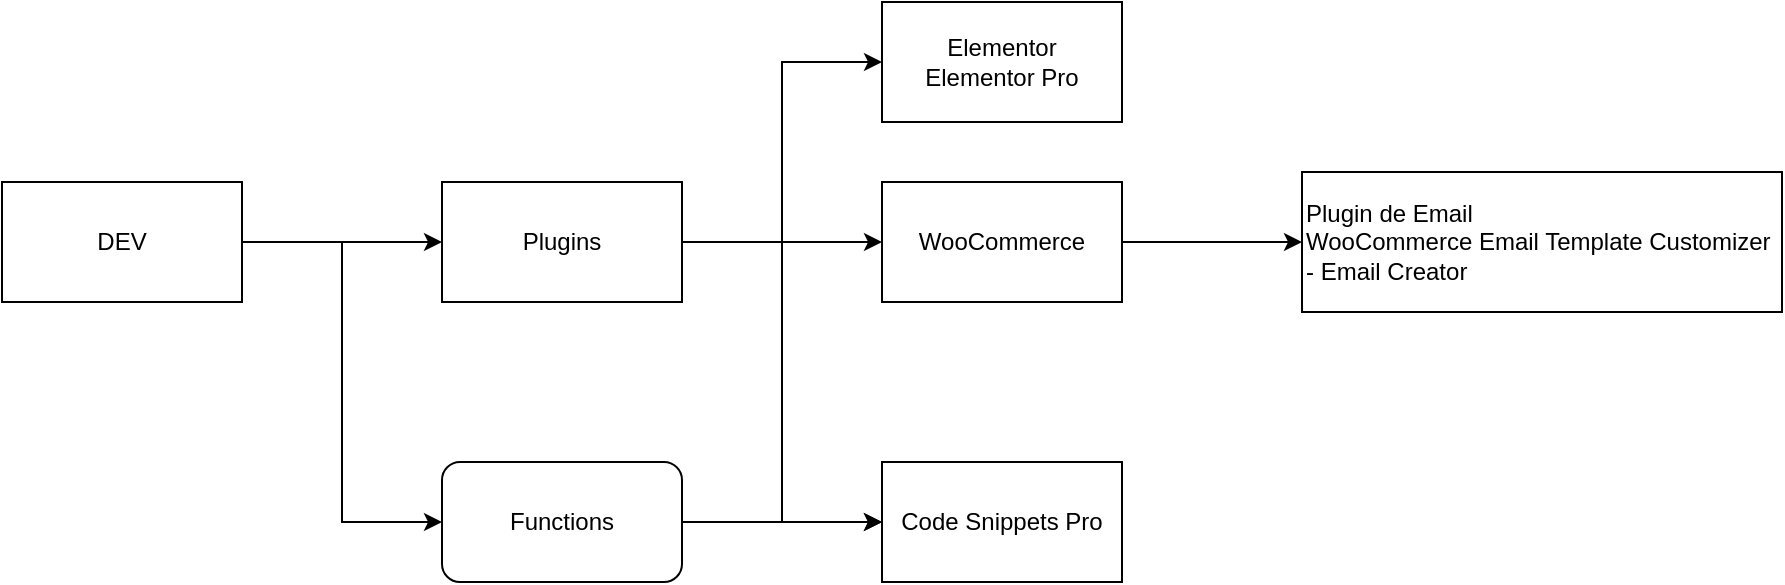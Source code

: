 <mxfile version="21.6.5" type="github">
  <diagram name="Página-1" id="N5fw12JVsui0v3JVY_Jb">
    <mxGraphModel dx="1050" dy="541" grid="1" gridSize="10" guides="1" tooltips="1" connect="1" arrows="1" fold="1" page="1" pageScale="1" pageWidth="827" pageHeight="1169" math="0" shadow="0">
      <root>
        <mxCell id="0" />
        <mxCell id="1" parent="0" />
        <mxCell id="pEoeI5_YXgo_mzEpEtSB-5" style="edgeStyle=orthogonalEdgeStyle;rounded=0;orthogonalLoop=1;jettySize=auto;html=1;entryX=0;entryY=0.5;entryDx=0;entryDy=0;" parent="1" source="pEoeI5_YXgo_mzEpEtSB-1" target="pEoeI5_YXgo_mzEpEtSB-3" edge="1">
          <mxGeometry relative="1" as="geometry" />
        </mxCell>
        <mxCell id="pEoeI5_YXgo_mzEpEtSB-14" style="edgeStyle=orthogonalEdgeStyle;rounded=0;orthogonalLoop=1;jettySize=auto;html=1;exitX=1;exitY=0.5;exitDx=0;exitDy=0;entryX=0;entryY=0.5;entryDx=0;entryDy=0;" parent="1" source="pEoeI5_YXgo_mzEpEtSB-1" target="pEoeI5_YXgo_mzEpEtSB-13" edge="1">
          <mxGeometry relative="1" as="geometry" />
        </mxCell>
        <mxCell id="pEoeI5_YXgo_mzEpEtSB-1" value="DEV" style="rounded=0;whiteSpace=wrap;html=1;" parent="1" vertex="1">
          <mxGeometry x="20" y="250" width="120" height="60" as="geometry" />
        </mxCell>
        <mxCell id="pEoeI5_YXgo_mzEpEtSB-6" style="edgeStyle=orthogonalEdgeStyle;rounded=0;orthogonalLoop=1;jettySize=auto;html=1;exitX=1;exitY=0.5;exitDx=0;exitDy=0;entryX=0;entryY=0.5;entryDx=0;entryDy=0;" parent="1" source="pEoeI5_YXgo_mzEpEtSB-9" target="pEoeI5_YXgo_mzEpEtSB-4" edge="1">
          <mxGeometry relative="1" as="geometry" />
        </mxCell>
        <mxCell id="pEoeI5_YXgo_mzEpEtSB-11" style="edgeStyle=orthogonalEdgeStyle;rounded=0;orthogonalLoop=1;jettySize=auto;html=1;entryX=0;entryY=0.5;entryDx=0;entryDy=0;" parent="1" source="pEoeI5_YXgo_mzEpEtSB-3" target="pEoeI5_YXgo_mzEpEtSB-7" edge="1">
          <mxGeometry relative="1" as="geometry" />
        </mxCell>
        <mxCell id="pEoeI5_YXgo_mzEpEtSB-12" style="edgeStyle=orthogonalEdgeStyle;rounded=0;orthogonalLoop=1;jettySize=auto;html=1;exitX=1;exitY=0.5;exitDx=0;exitDy=0;entryX=0;entryY=0.5;entryDx=0;entryDy=0;" parent="1" source="pEoeI5_YXgo_mzEpEtSB-3" target="pEoeI5_YXgo_mzEpEtSB-8" edge="1">
          <mxGeometry relative="1" as="geometry" />
        </mxCell>
        <mxCell id="pEoeI5_YXgo_mzEpEtSB-3" value="Plugins" style="rounded=0;whiteSpace=wrap;html=1;" parent="1" vertex="1">
          <mxGeometry x="240" y="250" width="120" height="60" as="geometry" />
        </mxCell>
        <mxCell id="pEoeI5_YXgo_mzEpEtSB-4" value="Plugin de Email&lt;br&gt;WooCommerce Email Template Customizer - Email Creator" style="rounded=0;whiteSpace=wrap;html=1;align=left;" parent="1" vertex="1">
          <mxGeometry x="670" y="245" width="240" height="70" as="geometry" />
        </mxCell>
        <mxCell id="pEoeI5_YXgo_mzEpEtSB-7" value="Elementor&lt;br&gt;&lt;div style=&quot;&quot;&gt;&lt;span style=&quot;background-color: initial;&quot;&gt;Elementor Pro&lt;/span&gt;&lt;/div&gt;" style="rounded=0;whiteSpace=wrap;html=1;align=center;" parent="1" vertex="1">
          <mxGeometry x="460" y="160" width="120" height="60" as="geometry" />
        </mxCell>
        <mxCell id="pEoeI5_YXgo_mzEpEtSB-8" value="Code Snippets Pro" style="rounded=0;whiteSpace=wrap;html=1;" parent="1" vertex="1">
          <mxGeometry x="460" y="390" width="120" height="60" as="geometry" />
        </mxCell>
        <mxCell id="pEoeI5_YXgo_mzEpEtSB-10" value="" style="edgeStyle=orthogonalEdgeStyle;rounded=0;orthogonalLoop=1;jettySize=auto;html=1;exitX=1;exitY=0.5;exitDx=0;exitDy=0;entryX=0;entryY=0.5;entryDx=0;entryDy=0;" parent="1" source="pEoeI5_YXgo_mzEpEtSB-3" target="pEoeI5_YXgo_mzEpEtSB-9" edge="1">
          <mxGeometry relative="1" as="geometry">
            <mxPoint x="360" y="280" as="sourcePoint" />
            <mxPoint x="670" y="280" as="targetPoint" />
          </mxGeometry>
        </mxCell>
        <mxCell id="pEoeI5_YXgo_mzEpEtSB-9" value="WooCommerce" style="rounded=0;whiteSpace=wrap;html=1;" parent="1" vertex="1">
          <mxGeometry x="460" y="250" width="120" height="60" as="geometry" />
        </mxCell>
        <mxCell id="pEoeI5_YXgo_mzEpEtSB-15" style="edgeStyle=orthogonalEdgeStyle;rounded=0;orthogonalLoop=1;jettySize=auto;html=1;entryX=0;entryY=0.5;entryDx=0;entryDy=0;" parent="1" source="pEoeI5_YXgo_mzEpEtSB-13" target="pEoeI5_YXgo_mzEpEtSB-8" edge="1">
          <mxGeometry relative="1" as="geometry" />
        </mxCell>
        <mxCell id="pEoeI5_YXgo_mzEpEtSB-13" value="Functions" style="rounded=1;whiteSpace=wrap;html=1;" parent="1" vertex="1">
          <mxGeometry x="240" y="390" width="120" height="60" as="geometry" />
        </mxCell>
      </root>
    </mxGraphModel>
  </diagram>
</mxfile>
